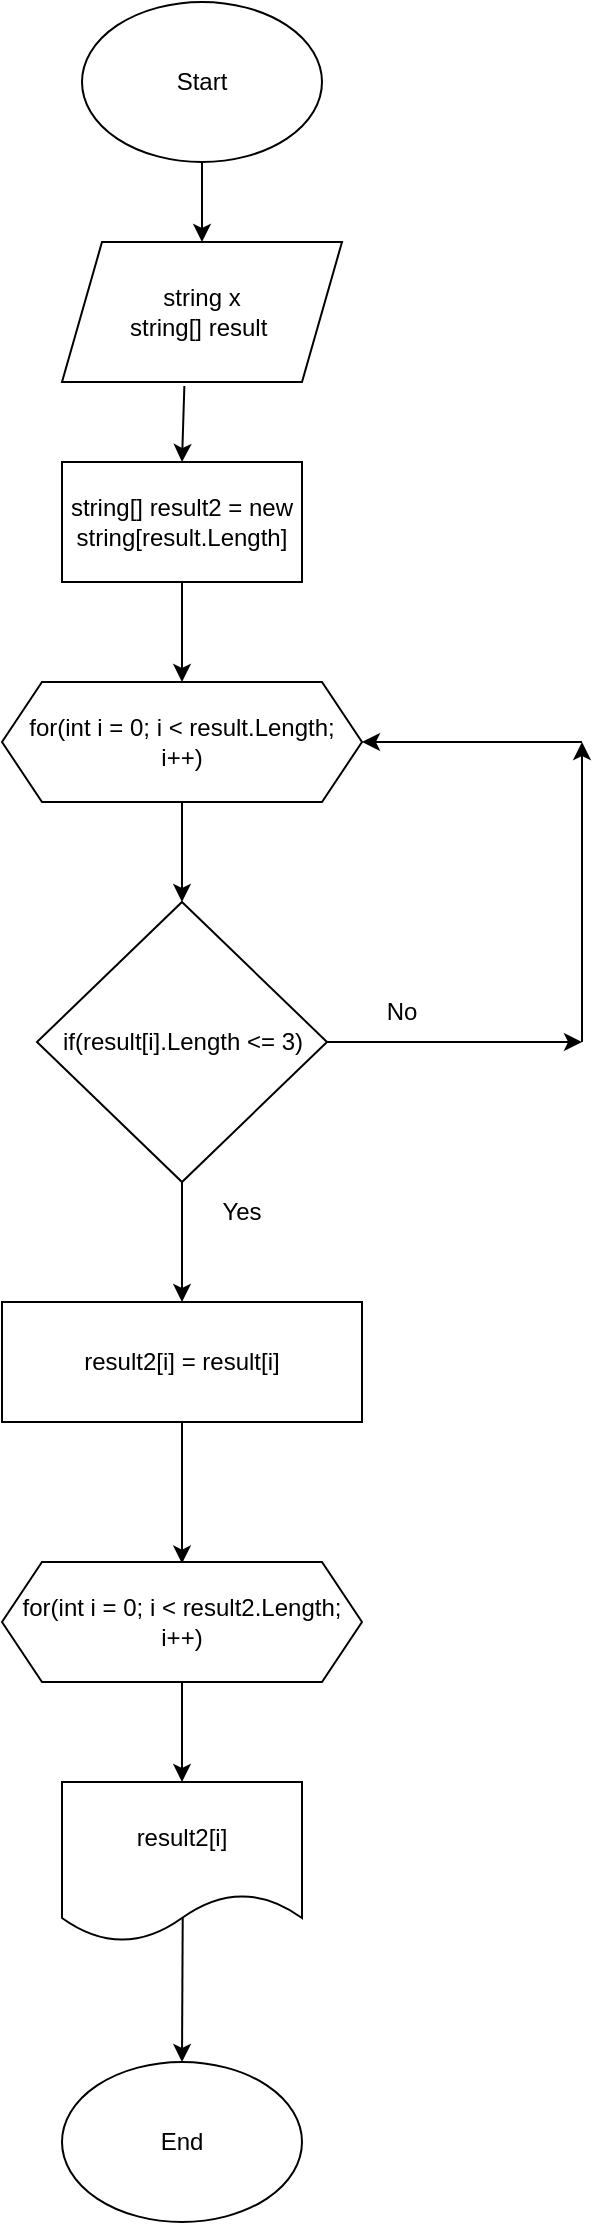 <mxfile version="20.4.0" type="device"><diagram id="C5RBs43oDa-KdzZeNtuy" name="Page-1"><mxGraphModel dx="1038" dy="548" grid="1" gridSize="10" guides="1" tooltips="1" connect="1" arrows="1" fold="1" page="1" pageScale="1" pageWidth="827" pageHeight="1169" math="0" shadow="0"><root><mxCell id="WIyWlLk6GJQsqaUBKTNV-0"/><mxCell id="WIyWlLk6GJQsqaUBKTNV-1" parent="WIyWlLk6GJQsqaUBKTNV-0"/><mxCell id="bDNjRQodo1jTAv9PfYKy-1" value="" style="endArrow=classic;html=1;rounded=0;exitX=0.5;exitY=1;exitDx=0;exitDy=0;" edge="1" parent="WIyWlLk6GJQsqaUBKTNV-1"><mxGeometry width="50" height="50" relative="1" as="geometry"><mxPoint x="170" y="100" as="sourcePoint"/><mxPoint x="170" y="140" as="targetPoint"/></mxGeometry></mxCell><mxCell id="bDNjRQodo1jTAv9PfYKy-2" value="string x&lt;br&gt;string[] result&amp;nbsp;" style="shape=parallelogram;perimeter=parallelogramPerimeter;whiteSpace=wrap;html=1;fixedSize=1;" vertex="1" parent="WIyWlLk6GJQsqaUBKTNV-1"><mxGeometry x="100" y="140" width="140" height="70" as="geometry"/></mxCell><mxCell id="bDNjRQodo1jTAv9PfYKy-3" value="" style="endArrow=classic;html=1;rounded=0;exitX=0.437;exitY=1.029;exitDx=0;exitDy=0;exitPerimeter=0;" edge="1" parent="WIyWlLk6GJQsqaUBKTNV-1" source="bDNjRQodo1jTAv9PfYKy-2"><mxGeometry width="50" height="50" relative="1" as="geometry"><mxPoint x="390" y="300" as="sourcePoint"/><mxPoint x="160" y="250" as="targetPoint"/></mxGeometry></mxCell><mxCell id="bDNjRQodo1jTAv9PfYKy-4" value="string[] result2 = new string[result.Length]" style="rounded=0;whiteSpace=wrap;html=1;" vertex="1" parent="WIyWlLk6GJQsqaUBKTNV-1"><mxGeometry x="100" y="250" width="120" height="60" as="geometry"/></mxCell><mxCell id="bDNjRQodo1jTAv9PfYKy-6" value="" style="endArrow=classic;html=1;rounded=0;exitX=0.5;exitY=1;exitDx=0;exitDy=0;" edge="1" parent="WIyWlLk6GJQsqaUBKTNV-1" source="bDNjRQodo1jTAv9PfYKy-4"><mxGeometry width="50" height="50" relative="1" as="geometry"><mxPoint x="390" y="290" as="sourcePoint"/><mxPoint x="160" y="360" as="targetPoint"/></mxGeometry></mxCell><mxCell id="bDNjRQodo1jTAv9PfYKy-7" value="for(int i = 0; i &amp;lt; result.Length;&lt;br&gt;i++)" style="shape=hexagon;perimeter=hexagonPerimeter2;whiteSpace=wrap;html=1;fixedSize=1;" vertex="1" parent="WIyWlLk6GJQsqaUBKTNV-1"><mxGeometry x="70" y="360" width="180" height="60" as="geometry"/></mxCell><mxCell id="bDNjRQodo1jTAv9PfYKy-8" value="" style="endArrow=classic;html=1;rounded=0;exitX=0.5;exitY=1;exitDx=0;exitDy=0;" edge="1" parent="WIyWlLk6GJQsqaUBKTNV-1" source="bDNjRQodo1jTAv9PfYKy-7"><mxGeometry width="50" height="50" relative="1" as="geometry"><mxPoint x="390" y="580" as="sourcePoint"/><mxPoint x="160" y="470" as="targetPoint"/></mxGeometry></mxCell><mxCell id="bDNjRQodo1jTAv9PfYKy-11" value="if(result[i].Length &amp;lt;= 3)" style="rhombus;whiteSpace=wrap;html=1;" vertex="1" parent="WIyWlLk6GJQsqaUBKTNV-1"><mxGeometry x="87.5" y="470" width="145" height="140" as="geometry"/></mxCell><mxCell id="bDNjRQodo1jTAv9PfYKy-12" value="" style="endArrow=classic;html=1;rounded=0;exitX=0.5;exitY=1;exitDx=0;exitDy=0;" edge="1" parent="WIyWlLk6GJQsqaUBKTNV-1" source="bDNjRQodo1jTAv9PfYKy-11"><mxGeometry width="50" height="50" relative="1" as="geometry"><mxPoint x="390" y="550" as="sourcePoint"/><mxPoint x="160" y="670" as="targetPoint"/></mxGeometry></mxCell><mxCell id="bDNjRQodo1jTAv9PfYKy-13" value="" style="endArrow=classic;html=1;rounded=0;exitX=1;exitY=0.5;exitDx=0;exitDy=0;" edge="1" parent="WIyWlLk6GJQsqaUBKTNV-1" source="bDNjRQodo1jTAv9PfYKy-11"><mxGeometry width="50" height="50" relative="1" as="geometry"><mxPoint x="390" y="550" as="sourcePoint"/><mxPoint x="360" y="540" as="targetPoint"/></mxGeometry></mxCell><mxCell id="bDNjRQodo1jTAv9PfYKy-14" value="No" style="text;html=1;strokeColor=none;fillColor=none;align=center;verticalAlign=middle;whiteSpace=wrap;rounded=0;" vertex="1" parent="WIyWlLk6GJQsqaUBKTNV-1"><mxGeometry x="240" y="510" width="60" height="30" as="geometry"/></mxCell><mxCell id="bDNjRQodo1jTAv9PfYKy-15" value="Yes" style="text;html=1;strokeColor=none;fillColor=none;align=center;verticalAlign=middle;whiteSpace=wrap;rounded=0;" vertex="1" parent="WIyWlLk6GJQsqaUBKTNV-1"><mxGeometry x="160" y="610" width="60" height="30" as="geometry"/></mxCell><mxCell id="bDNjRQodo1jTAv9PfYKy-16" value="result2[i] = result[i]" style="rounded=0;whiteSpace=wrap;html=1;" vertex="1" parent="WIyWlLk6GJQsqaUBKTNV-1"><mxGeometry x="70" y="670" width="180" height="60" as="geometry"/></mxCell><mxCell id="bDNjRQodo1jTAv9PfYKy-17" value="" style="endArrow=classic;html=1;rounded=0;" edge="1" parent="WIyWlLk6GJQsqaUBKTNV-1"><mxGeometry width="50" height="50" relative="1" as="geometry"><mxPoint x="360" y="540" as="sourcePoint"/><mxPoint x="360" y="390" as="targetPoint"/></mxGeometry></mxCell><mxCell id="bDNjRQodo1jTAv9PfYKy-18" value="" style="endArrow=classic;html=1;rounded=0;entryX=1;entryY=0.5;entryDx=0;entryDy=0;" edge="1" parent="WIyWlLk6GJQsqaUBKTNV-1" target="bDNjRQodo1jTAv9PfYKy-7"><mxGeometry width="50" height="50" relative="1" as="geometry"><mxPoint x="360" y="390" as="sourcePoint"/><mxPoint x="440" y="500" as="targetPoint"/></mxGeometry></mxCell><mxCell id="bDNjRQodo1jTAv9PfYKy-19" value="" style="endArrow=classic;html=1;rounded=0;exitX=0.5;exitY=1;exitDx=0;exitDy=0;" edge="1" parent="WIyWlLk6GJQsqaUBKTNV-1" source="bDNjRQodo1jTAv9PfYKy-16"><mxGeometry width="50" height="50" relative="1" as="geometry"><mxPoint x="390" y="560" as="sourcePoint"/><mxPoint x="160" y="800.8" as="targetPoint"/></mxGeometry></mxCell><mxCell id="bDNjRQodo1jTAv9PfYKy-22" value="for(int i = 0; i &amp;lt; result2.Length;&lt;br&gt;i++)" style="shape=hexagon;perimeter=hexagonPerimeter2;whiteSpace=wrap;html=1;fixedSize=1;" vertex="1" parent="WIyWlLk6GJQsqaUBKTNV-1"><mxGeometry x="70" y="800" width="180" height="60" as="geometry"/></mxCell><mxCell id="bDNjRQodo1jTAv9PfYKy-23" value="" style="endArrow=classic;html=1;rounded=0;exitX=0.5;exitY=1;exitDx=0;exitDy=0;" edge="1" parent="WIyWlLk6GJQsqaUBKTNV-1" source="bDNjRQodo1jTAv9PfYKy-22"><mxGeometry width="50" height="50" relative="1" as="geometry"><mxPoint x="390" y="660" as="sourcePoint"/><mxPoint x="160" y="910" as="targetPoint"/></mxGeometry></mxCell><mxCell id="bDNjRQodo1jTAv9PfYKy-25" value="result2[i]" style="shape=document;whiteSpace=wrap;html=1;boundedLbl=1;" vertex="1" parent="WIyWlLk6GJQsqaUBKTNV-1"><mxGeometry x="100" y="910" width="120" height="80" as="geometry"/></mxCell><mxCell id="bDNjRQodo1jTAv9PfYKy-26" value="" style="endArrow=classic;html=1;rounded=0;exitX=0.503;exitY=0.845;exitDx=0;exitDy=0;exitPerimeter=0;" edge="1" parent="WIyWlLk6GJQsqaUBKTNV-1" source="bDNjRQodo1jTAv9PfYKy-25"><mxGeometry width="50" height="50" relative="1" as="geometry"><mxPoint x="390" y="880" as="sourcePoint"/><mxPoint x="160" y="1050" as="targetPoint"/></mxGeometry></mxCell><mxCell id="bDNjRQodo1jTAv9PfYKy-27" value="End" style="ellipse;whiteSpace=wrap;html=1;" vertex="1" parent="WIyWlLk6GJQsqaUBKTNV-1"><mxGeometry x="100" y="1050" width="120" height="80" as="geometry"/></mxCell><mxCell id="bDNjRQodo1jTAv9PfYKy-28" value="Start" style="ellipse;whiteSpace=wrap;html=1;" vertex="1" parent="WIyWlLk6GJQsqaUBKTNV-1"><mxGeometry x="110" y="20" width="120" height="80" as="geometry"/></mxCell></root></mxGraphModel></diagram></mxfile>